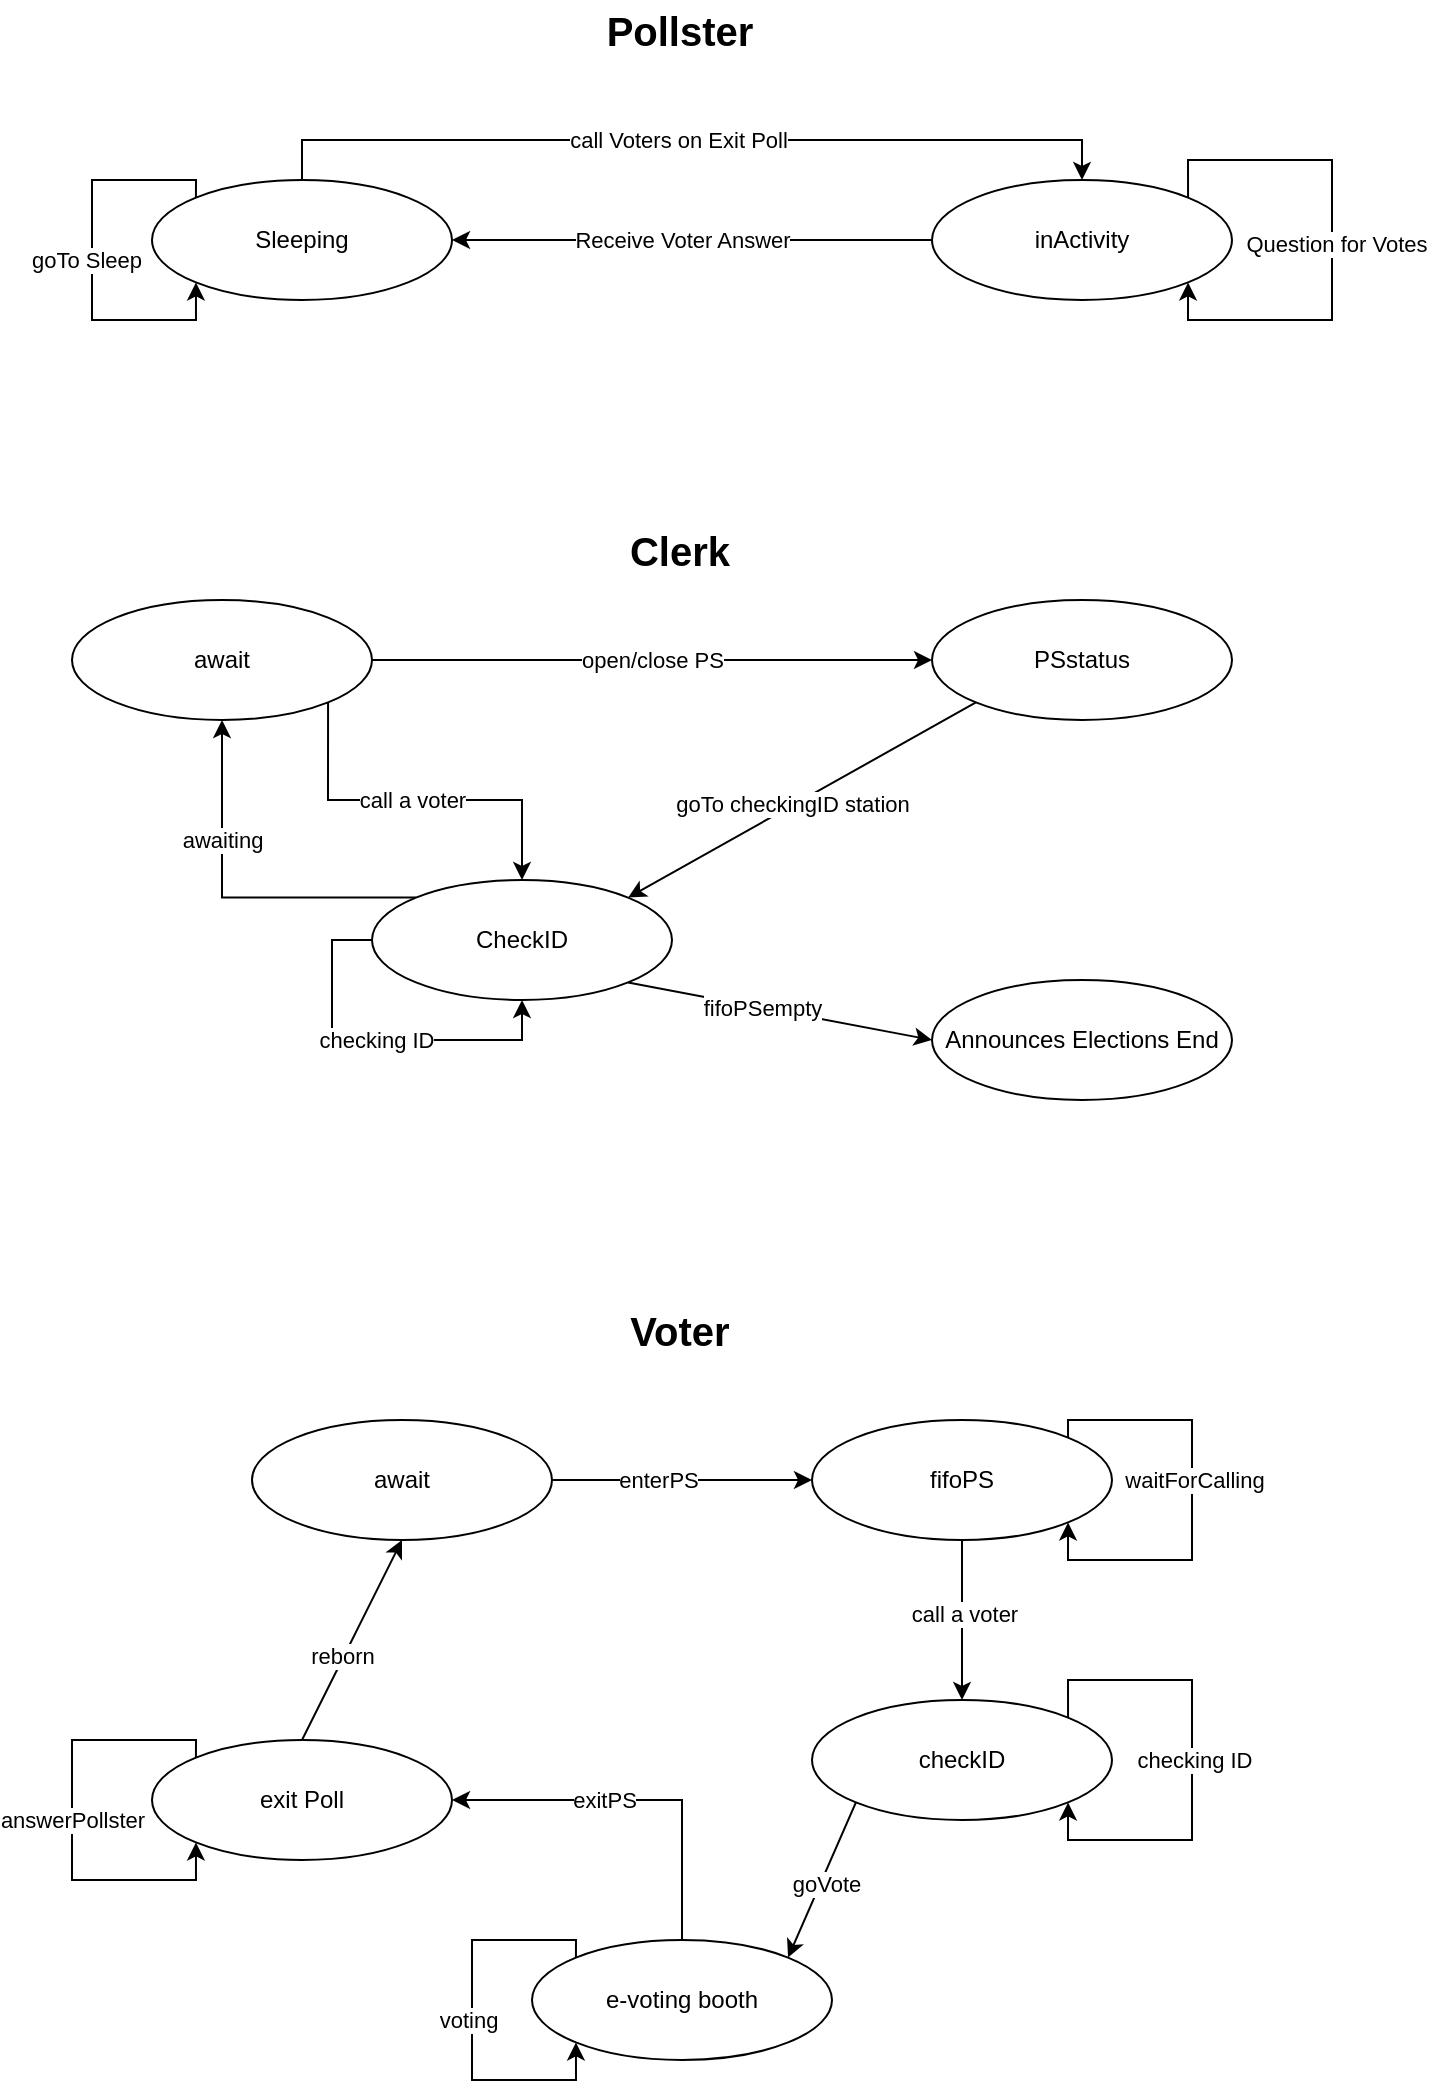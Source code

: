 <mxfile version="24.7.17">
  <diagram name="Page-1" id="3Jy_cLi_bh_WReBdt8x7">
    <mxGraphModel dx="1323" dy="1320" grid="1" gridSize="10" guides="1" tooltips="1" connect="1" arrows="1" fold="1" page="1" pageScale="1" pageWidth="827" pageHeight="1169" math="0" shadow="0">
      <root>
        <mxCell id="0" />
        <mxCell id="1" parent="0" />
        <mxCell id="0KnJnH5cmhYANTK5gAdm-1" value="&lt;b&gt;&lt;font style=&quot;font-size: 20px;&quot;&gt;Pollster&lt;/font&gt;&lt;/b&gt;" style="text;html=1;align=center;verticalAlign=middle;whiteSpace=wrap;rounded=0;" vertex="1" parent="1">
          <mxGeometry x="374" y="60" width="80" height="30" as="geometry" />
        </mxCell>
        <mxCell id="0KnJnH5cmhYANTK5gAdm-6" style="edgeStyle=orthogonalEdgeStyle;rounded=0;orthogonalLoop=1;jettySize=auto;html=1;entryX=0.5;entryY=0;entryDx=0;entryDy=0;exitX=0.5;exitY=0;exitDx=0;exitDy=0;" edge="1" parent="1" source="0KnJnH5cmhYANTK5gAdm-2" target="0KnJnH5cmhYANTK5gAdm-3">
          <mxGeometry relative="1" as="geometry">
            <Array as="points">
              <mxPoint x="225" y="130" />
              <mxPoint x="615" y="130" />
            </Array>
          </mxGeometry>
        </mxCell>
        <mxCell id="0KnJnH5cmhYANTK5gAdm-7" value="call Voters on Exit Poll" style="edgeLabel;html=1;align=center;verticalAlign=middle;resizable=0;points=[];" vertex="1" connectable="0" parent="0KnJnH5cmhYANTK5gAdm-6">
          <mxGeometry x="-0.145" relative="1" as="geometry">
            <mxPoint x="24" as="offset" />
          </mxGeometry>
        </mxCell>
        <mxCell id="0KnJnH5cmhYANTK5gAdm-2" value="Sleeping" style="ellipse;whiteSpace=wrap;html=1;" vertex="1" parent="1">
          <mxGeometry x="150" y="150" width="150" height="60" as="geometry" />
        </mxCell>
        <mxCell id="0KnJnH5cmhYANTK5gAdm-4" style="edgeStyle=orthogonalEdgeStyle;rounded=0;orthogonalLoop=1;jettySize=auto;html=1;entryX=1;entryY=0.5;entryDx=0;entryDy=0;" edge="1" parent="1" source="0KnJnH5cmhYANTK5gAdm-3" target="0KnJnH5cmhYANTK5gAdm-2">
          <mxGeometry relative="1" as="geometry" />
        </mxCell>
        <mxCell id="0KnJnH5cmhYANTK5gAdm-5" value="Receive Voter Answer" style="edgeLabel;html=1;align=center;verticalAlign=middle;resizable=0;points=[];" vertex="1" connectable="0" parent="0KnJnH5cmhYANTK5gAdm-4">
          <mxGeometry x="0.229" relative="1" as="geometry">
            <mxPoint x="22" as="offset" />
          </mxGeometry>
        </mxCell>
        <mxCell id="0KnJnH5cmhYANTK5gAdm-3" value="inActivity" style="ellipse;whiteSpace=wrap;html=1;" vertex="1" parent="1">
          <mxGeometry x="540" y="150" width="150" height="60" as="geometry" />
        </mxCell>
        <mxCell id="0KnJnH5cmhYANTK5gAdm-8" style="edgeStyle=orthogonalEdgeStyle;rounded=0;orthogonalLoop=1;jettySize=auto;html=1;exitX=1;exitY=0;exitDx=0;exitDy=0;entryX=1;entryY=1;entryDx=0;entryDy=0;" edge="1" parent="1" source="0KnJnH5cmhYANTK5gAdm-3" target="0KnJnH5cmhYANTK5gAdm-3">
          <mxGeometry relative="1" as="geometry">
            <Array as="points">
              <mxPoint x="668" y="140" />
              <mxPoint x="740" y="140" />
              <mxPoint x="740" y="220" />
              <mxPoint x="668" y="220" />
            </Array>
          </mxGeometry>
        </mxCell>
        <mxCell id="0KnJnH5cmhYANTK5gAdm-9" value="Question for Votes" style="edgeLabel;html=1;align=center;verticalAlign=middle;resizable=0;points=[];" vertex="1" connectable="0" parent="0KnJnH5cmhYANTK5gAdm-8">
          <mxGeometry x="0.013" y="2" relative="1" as="geometry">
            <mxPoint as="offset" />
          </mxGeometry>
        </mxCell>
        <mxCell id="0KnJnH5cmhYANTK5gAdm-11" style="edgeStyle=orthogonalEdgeStyle;rounded=0;orthogonalLoop=1;jettySize=auto;html=1;exitX=0;exitY=0;exitDx=0;exitDy=0;entryX=0;entryY=1;entryDx=0;entryDy=0;" edge="1" parent="1" source="0KnJnH5cmhYANTK5gAdm-2" target="0KnJnH5cmhYANTK5gAdm-2">
          <mxGeometry relative="1" as="geometry">
            <mxPoint x="172" y="110" as="sourcePoint" />
            <mxPoint x="172" y="210" as="targetPoint" />
            <Array as="points">
              <mxPoint x="172" y="150" />
              <mxPoint x="120" y="150" />
              <mxPoint x="120" y="220" />
              <mxPoint x="172" y="220" />
            </Array>
          </mxGeometry>
        </mxCell>
        <mxCell id="0KnJnH5cmhYANTK5gAdm-12" value="goTo Sleep" style="edgeLabel;html=1;align=center;verticalAlign=middle;resizable=0;points=[];" vertex="1" connectable="0" parent="0KnJnH5cmhYANTK5gAdm-11">
          <mxGeometry x="0.026" y="-3" relative="1" as="geometry">
            <mxPoint y="-3" as="offset" />
          </mxGeometry>
        </mxCell>
        <mxCell id="0KnJnH5cmhYANTK5gAdm-13" value="&lt;b&gt;&lt;font style=&quot;font-size: 20px;&quot;&gt;Clerk&lt;/font&gt;&lt;/b&gt;" style="text;html=1;align=center;verticalAlign=middle;whiteSpace=wrap;rounded=0;" vertex="1" parent="1">
          <mxGeometry x="384" y="320" width="60" height="30" as="geometry" />
        </mxCell>
        <mxCell id="0KnJnH5cmhYANTK5gAdm-18" style="edgeStyle=orthogonalEdgeStyle;rounded=0;orthogonalLoop=1;jettySize=auto;html=1;entryX=0;entryY=0.5;entryDx=0;entryDy=0;" edge="1" parent="1" source="0KnJnH5cmhYANTK5gAdm-14" target="0KnJnH5cmhYANTK5gAdm-15">
          <mxGeometry relative="1" as="geometry" />
        </mxCell>
        <mxCell id="0KnJnH5cmhYANTK5gAdm-19" value="open/close PS" style="edgeLabel;html=1;align=center;verticalAlign=middle;resizable=0;points=[];" vertex="1" connectable="0" parent="0KnJnH5cmhYANTK5gAdm-18">
          <mxGeometry x="-0.186" y="-2" relative="1" as="geometry">
            <mxPoint x="26" y="-2" as="offset" />
          </mxGeometry>
        </mxCell>
        <mxCell id="0KnJnH5cmhYANTK5gAdm-34" style="rounded=0;orthogonalLoop=1;jettySize=auto;html=1;exitX=1;exitY=1;exitDx=0;exitDy=0;entryX=0.5;entryY=0;entryDx=0;entryDy=0;edgeStyle=orthogonalEdgeStyle;" edge="1" parent="1" source="0KnJnH5cmhYANTK5gAdm-14" target="0KnJnH5cmhYANTK5gAdm-17">
          <mxGeometry relative="1" as="geometry" />
        </mxCell>
        <mxCell id="0KnJnH5cmhYANTK5gAdm-35" value="call a voter" style="edgeLabel;html=1;align=center;verticalAlign=middle;resizable=0;points=[];" vertex="1" connectable="0" parent="0KnJnH5cmhYANTK5gAdm-34">
          <mxGeometry x="0.016" y="2" relative="1" as="geometry">
            <mxPoint x="-4" y="2" as="offset" />
          </mxGeometry>
        </mxCell>
        <mxCell id="0KnJnH5cmhYANTK5gAdm-14" value="await" style="ellipse;whiteSpace=wrap;html=1;" vertex="1" parent="1">
          <mxGeometry x="110" y="360" width="150" height="60" as="geometry" />
        </mxCell>
        <mxCell id="0KnJnH5cmhYANTK5gAdm-20" style="rounded=0;orthogonalLoop=1;jettySize=auto;html=1;exitX=0;exitY=1;exitDx=0;exitDy=0;entryX=1;entryY=0;entryDx=0;entryDy=0;" edge="1" parent="1" source="0KnJnH5cmhYANTK5gAdm-15" target="0KnJnH5cmhYANTK5gAdm-17">
          <mxGeometry relative="1" as="geometry" />
        </mxCell>
        <mxCell id="0KnJnH5cmhYANTK5gAdm-21" value="goTo checkingID station" style="edgeLabel;html=1;align=center;verticalAlign=middle;resizable=0;points=[];" vertex="1" connectable="0" parent="0KnJnH5cmhYANTK5gAdm-20">
          <mxGeometry x="0.102" y="-1" relative="1" as="geometry">
            <mxPoint x="4" y="-2" as="offset" />
          </mxGeometry>
        </mxCell>
        <mxCell id="0KnJnH5cmhYANTK5gAdm-15" value="PSstatus" style="ellipse;whiteSpace=wrap;html=1;" vertex="1" parent="1">
          <mxGeometry x="540" y="360" width="150" height="60" as="geometry" />
        </mxCell>
        <mxCell id="0KnJnH5cmhYANTK5gAdm-32" style="rounded=0;orthogonalLoop=1;jettySize=auto;html=1;exitX=0;exitY=0;exitDx=0;exitDy=0;entryX=0.5;entryY=1;entryDx=0;entryDy=0;edgeStyle=orthogonalEdgeStyle;" edge="1" parent="1" source="0KnJnH5cmhYANTK5gAdm-17" target="0KnJnH5cmhYANTK5gAdm-14">
          <mxGeometry relative="1" as="geometry">
            <Array as="points">
              <mxPoint x="185" y="509" />
            </Array>
          </mxGeometry>
        </mxCell>
        <mxCell id="0KnJnH5cmhYANTK5gAdm-33" value="awaiting" style="edgeLabel;html=1;align=center;verticalAlign=middle;resizable=0;points=[];" vertex="1" connectable="0" parent="0KnJnH5cmhYANTK5gAdm-32">
          <mxGeometry x="0.016" relative="1" as="geometry">
            <mxPoint x="-3" y="-29" as="offset" />
          </mxGeometry>
        </mxCell>
        <mxCell id="0KnJnH5cmhYANTK5gAdm-43" style="rounded=0;orthogonalLoop=1;jettySize=auto;html=1;exitX=1;exitY=1;exitDx=0;exitDy=0;entryX=0;entryY=0.5;entryDx=0;entryDy=0;" edge="1" parent="1" source="0KnJnH5cmhYANTK5gAdm-17" target="0KnJnH5cmhYANTK5gAdm-42">
          <mxGeometry relative="1" as="geometry" />
        </mxCell>
        <mxCell id="0KnJnH5cmhYANTK5gAdm-44" value="fifoPSempty" style="edgeLabel;html=1;align=center;verticalAlign=middle;resizable=0;points=[];" vertex="1" connectable="0" parent="0KnJnH5cmhYANTK5gAdm-43">
          <mxGeometry x="-0.129" relative="1" as="geometry">
            <mxPoint as="offset" />
          </mxGeometry>
        </mxCell>
        <mxCell id="0KnJnH5cmhYANTK5gAdm-17" value="CheckID" style="ellipse;whiteSpace=wrap;html=1;" vertex="1" parent="1">
          <mxGeometry x="260" y="500" width="150" height="60" as="geometry" />
        </mxCell>
        <mxCell id="0KnJnH5cmhYANTK5gAdm-37" style="edgeStyle=orthogonalEdgeStyle;rounded=0;orthogonalLoop=1;jettySize=auto;html=1;exitX=0;exitY=0.5;exitDx=0;exitDy=0;entryX=0.5;entryY=1;entryDx=0;entryDy=0;" edge="1" parent="1" source="0KnJnH5cmhYANTK5gAdm-17" target="0KnJnH5cmhYANTK5gAdm-17">
          <mxGeometry relative="1" as="geometry" />
        </mxCell>
        <mxCell id="0KnJnH5cmhYANTK5gAdm-38" value="checking ID" style="edgeLabel;html=1;align=center;verticalAlign=middle;resizable=0;points=[];" vertex="1" connectable="0" parent="0KnJnH5cmhYANTK5gAdm-37">
          <mxGeometry x="-0.009" relative="1" as="geometry">
            <mxPoint as="offset" />
          </mxGeometry>
        </mxCell>
        <mxCell id="0KnJnH5cmhYANTK5gAdm-42" value="Announces Elections End" style="ellipse;whiteSpace=wrap;html=1;" vertex="1" parent="1">
          <mxGeometry x="540" y="550" width="150" height="60" as="geometry" />
        </mxCell>
        <mxCell id="0KnJnH5cmhYANTK5gAdm-45" value="&lt;b&gt;&lt;font style=&quot;font-size: 20px;&quot;&gt;Voter&lt;/font&gt;&lt;/b&gt;" style="text;html=1;align=center;verticalAlign=middle;whiteSpace=wrap;rounded=0;" vertex="1" parent="1">
          <mxGeometry x="384" y="710" width="60" height="30" as="geometry" />
        </mxCell>
        <mxCell id="0KnJnH5cmhYANTK5gAdm-58" style="edgeStyle=orthogonalEdgeStyle;rounded=0;orthogonalLoop=1;jettySize=auto;html=1;exitX=1;exitY=0.5;exitDx=0;exitDy=0;entryX=0;entryY=0.5;entryDx=0;entryDy=0;" edge="1" parent="1" source="0KnJnH5cmhYANTK5gAdm-46" target="0KnJnH5cmhYANTK5gAdm-47">
          <mxGeometry relative="1" as="geometry" />
        </mxCell>
        <mxCell id="0KnJnH5cmhYANTK5gAdm-59" value="enterPS" style="edgeLabel;html=1;align=center;verticalAlign=middle;resizable=0;points=[];" vertex="1" connectable="0" parent="0KnJnH5cmhYANTK5gAdm-58">
          <mxGeometry x="-0.185" y="2" relative="1" as="geometry">
            <mxPoint y="2" as="offset" />
          </mxGeometry>
        </mxCell>
        <mxCell id="0KnJnH5cmhYANTK5gAdm-46" value="await" style="ellipse;whiteSpace=wrap;html=1;" vertex="1" parent="1">
          <mxGeometry x="200" y="770" width="150" height="60" as="geometry" />
        </mxCell>
        <mxCell id="0KnJnH5cmhYANTK5gAdm-60" style="edgeStyle=orthogonalEdgeStyle;rounded=0;orthogonalLoop=1;jettySize=auto;html=1;exitX=0.5;exitY=1;exitDx=0;exitDy=0;entryX=0.5;entryY=0;entryDx=0;entryDy=0;" edge="1" parent="1" source="0KnJnH5cmhYANTK5gAdm-47" target="0KnJnH5cmhYANTK5gAdm-48">
          <mxGeometry relative="1" as="geometry" />
        </mxCell>
        <mxCell id="0KnJnH5cmhYANTK5gAdm-61" value="call a voter" style="edgeLabel;html=1;align=center;verticalAlign=middle;resizable=0;points=[];" vertex="1" connectable="0" parent="0KnJnH5cmhYANTK5gAdm-60">
          <mxGeometry x="-0.072" y="1" relative="1" as="geometry">
            <mxPoint as="offset" />
          </mxGeometry>
        </mxCell>
        <mxCell id="0KnJnH5cmhYANTK5gAdm-47" value="fifoPS" style="ellipse;whiteSpace=wrap;html=1;" vertex="1" parent="1">
          <mxGeometry x="480" y="770" width="150" height="60" as="geometry" />
        </mxCell>
        <mxCell id="0KnJnH5cmhYANTK5gAdm-66" style="rounded=0;orthogonalLoop=1;jettySize=auto;html=1;exitX=0;exitY=1;exitDx=0;exitDy=0;entryX=1;entryY=0;entryDx=0;entryDy=0;" edge="1" parent="1" source="0KnJnH5cmhYANTK5gAdm-48" target="0KnJnH5cmhYANTK5gAdm-49">
          <mxGeometry relative="1" as="geometry" />
        </mxCell>
        <mxCell id="0KnJnH5cmhYANTK5gAdm-67" value="goVote" style="edgeLabel;html=1;align=center;verticalAlign=middle;resizable=0;points=[];" vertex="1" connectable="0" parent="0KnJnH5cmhYANTK5gAdm-66">
          <mxGeometry x="0.022" y="2" relative="1" as="geometry">
            <mxPoint as="offset" />
          </mxGeometry>
        </mxCell>
        <mxCell id="0KnJnH5cmhYANTK5gAdm-48" value="checkID" style="ellipse;whiteSpace=wrap;html=1;" vertex="1" parent="1">
          <mxGeometry x="480" y="910" width="150" height="60" as="geometry" />
        </mxCell>
        <mxCell id="0KnJnH5cmhYANTK5gAdm-70" style="rounded=0;orthogonalLoop=1;jettySize=auto;html=1;exitX=0.5;exitY=0;exitDx=0;exitDy=0;entryX=1;entryY=0.5;entryDx=0;entryDy=0;edgeStyle=orthogonalEdgeStyle;" edge="1" parent="1" source="0KnJnH5cmhYANTK5gAdm-49" target="0KnJnH5cmhYANTK5gAdm-50">
          <mxGeometry relative="1" as="geometry" />
        </mxCell>
        <mxCell id="0KnJnH5cmhYANTK5gAdm-71" value="exitPS" style="edgeLabel;html=1;align=center;verticalAlign=middle;resizable=0;points=[];" vertex="1" connectable="0" parent="0KnJnH5cmhYANTK5gAdm-70">
          <mxGeometry x="0.009" relative="1" as="geometry">
            <mxPoint x="-16" as="offset" />
          </mxGeometry>
        </mxCell>
        <mxCell id="0KnJnH5cmhYANTK5gAdm-49" value="e-voting booth" style="ellipse;whiteSpace=wrap;html=1;" vertex="1" parent="1">
          <mxGeometry x="340" y="1030" width="150" height="60" as="geometry" />
        </mxCell>
        <mxCell id="0KnJnH5cmhYANTK5gAdm-51" style="rounded=0;orthogonalLoop=1;jettySize=auto;html=1;exitX=0.5;exitY=0;exitDx=0;exitDy=0;entryX=0.5;entryY=1;entryDx=0;entryDy=0;" edge="1" parent="1" source="0KnJnH5cmhYANTK5gAdm-50" target="0KnJnH5cmhYANTK5gAdm-46">
          <mxGeometry relative="1" as="geometry" />
        </mxCell>
        <mxCell id="0KnJnH5cmhYANTK5gAdm-52" value="reborn" style="edgeLabel;html=1;align=center;verticalAlign=middle;resizable=0;points=[];" vertex="1" connectable="0" parent="0KnJnH5cmhYANTK5gAdm-51">
          <mxGeometry x="-0.161" y="1" relative="1" as="geometry">
            <mxPoint as="offset" />
          </mxGeometry>
        </mxCell>
        <mxCell id="0KnJnH5cmhYANTK5gAdm-50" value="exit Poll" style="ellipse;whiteSpace=wrap;html=1;" vertex="1" parent="1">
          <mxGeometry x="150" y="930" width="150" height="60" as="geometry" />
        </mxCell>
        <mxCell id="0KnJnH5cmhYANTK5gAdm-56" style="edgeStyle=orthogonalEdgeStyle;rounded=0;orthogonalLoop=1;jettySize=auto;html=1;exitX=0;exitY=0;exitDx=0;exitDy=0;entryX=0;entryY=1;entryDx=0;entryDy=0;" edge="1" parent="1" source="0KnJnH5cmhYANTK5gAdm-50" target="0KnJnH5cmhYANTK5gAdm-50">
          <mxGeometry relative="1" as="geometry">
            <Array as="points">
              <mxPoint x="172" y="930" />
              <mxPoint x="110" y="930" />
              <mxPoint x="110" y="1000" />
              <mxPoint x="172" y="1000" />
            </Array>
          </mxGeometry>
        </mxCell>
        <mxCell id="0KnJnH5cmhYANTK5gAdm-57" value="answerPollster" style="edgeLabel;html=1;align=center;verticalAlign=middle;resizable=0;points=[];" vertex="1" connectable="0" parent="0KnJnH5cmhYANTK5gAdm-56">
          <mxGeometry x="-0.075" relative="1" as="geometry">
            <mxPoint y="8" as="offset" />
          </mxGeometry>
        </mxCell>
        <mxCell id="0KnJnH5cmhYANTK5gAdm-62" style="edgeStyle=orthogonalEdgeStyle;rounded=0;orthogonalLoop=1;jettySize=auto;html=1;exitX=1;exitY=0;exitDx=0;exitDy=0;entryX=1;entryY=1;entryDx=0;entryDy=0;" edge="1" parent="1" source="0KnJnH5cmhYANTK5gAdm-47" target="0KnJnH5cmhYANTK5gAdm-47">
          <mxGeometry relative="1" as="geometry">
            <Array as="points">
              <mxPoint x="608" y="770" />
              <mxPoint x="670" y="770" />
              <mxPoint x="670" y="840" />
              <mxPoint x="608" y="840" />
            </Array>
          </mxGeometry>
        </mxCell>
        <mxCell id="0KnJnH5cmhYANTK5gAdm-63" value="waitForCalling" style="edgeLabel;html=1;align=center;verticalAlign=middle;resizable=0;points=[];" vertex="1" connectable="0" parent="0KnJnH5cmhYANTK5gAdm-62">
          <mxGeometry x="0.036" y="1" relative="1" as="geometry">
            <mxPoint y="-14" as="offset" />
          </mxGeometry>
        </mxCell>
        <mxCell id="0KnJnH5cmhYANTK5gAdm-64" style="edgeStyle=orthogonalEdgeStyle;rounded=0;orthogonalLoop=1;jettySize=auto;html=1;exitX=1;exitY=0;exitDx=0;exitDy=0;entryX=1;entryY=1;entryDx=0;entryDy=0;" edge="1" parent="1" source="0KnJnH5cmhYANTK5gAdm-48" target="0KnJnH5cmhYANTK5gAdm-48">
          <mxGeometry relative="1" as="geometry">
            <Array as="points">
              <mxPoint x="608" y="900" />
              <mxPoint x="670" y="900" />
              <mxPoint x="670" y="980" />
              <mxPoint x="608" y="980" />
            </Array>
          </mxGeometry>
        </mxCell>
        <mxCell id="0KnJnH5cmhYANTK5gAdm-65" value="checking ID" style="edgeLabel;html=1;align=center;verticalAlign=middle;resizable=0;points=[];" vertex="1" connectable="0" parent="0KnJnH5cmhYANTK5gAdm-64">
          <mxGeometry x="0.099" y="1" relative="1" as="geometry">
            <mxPoint y="-12" as="offset" />
          </mxGeometry>
        </mxCell>
        <mxCell id="0KnJnH5cmhYANTK5gAdm-68" style="edgeStyle=orthogonalEdgeStyle;rounded=0;orthogonalLoop=1;jettySize=auto;html=1;exitX=0;exitY=0;exitDx=0;exitDy=0;entryX=0;entryY=1;entryDx=0;entryDy=0;" edge="1" parent="1" source="0KnJnH5cmhYANTK5gAdm-49" target="0KnJnH5cmhYANTK5gAdm-49">
          <mxGeometry relative="1" as="geometry">
            <Array as="points">
              <mxPoint x="362" y="1030" />
              <mxPoint x="310" y="1030" />
              <mxPoint x="310" y="1100" />
              <mxPoint x="362" y="1100" />
            </Array>
          </mxGeometry>
        </mxCell>
        <mxCell id="0KnJnH5cmhYANTK5gAdm-69" value="voting" style="edgeLabel;html=1;align=center;verticalAlign=middle;resizable=0;points=[];" vertex="1" connectable="0" parent="0KnJnH5cmhYANTK5gAdm-68">
          <mxGeometry x="0.029" y="-2" relative="1" as="geometry">
            <mxPoint y="-3" as="offset" />
          </mxGeometry>
        </mxCell>
      </root>
    </mxGraphModel>
  </diagram>
</mxfile>
